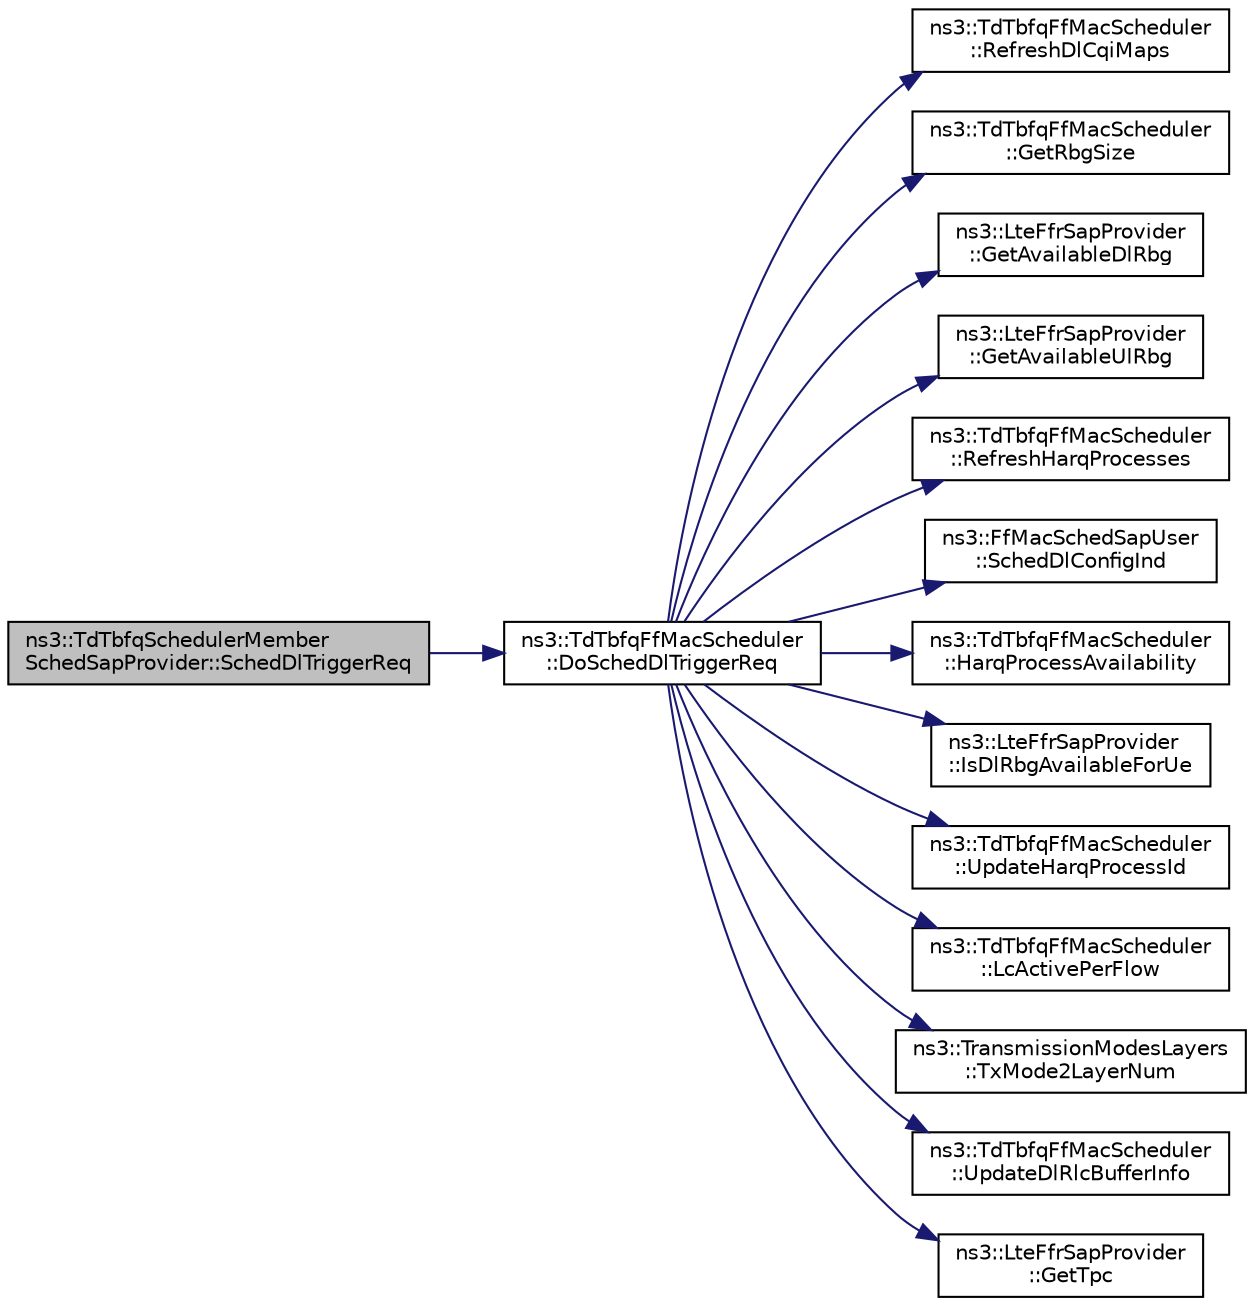 digraph "ns3::TdTbfqSchedulerMemberSchedSapProvider::SchedDlTriggerReq"
{
  edge [fontname="Helvetica",fontsize="10",labelfontname="Helvetica",labelfontsize="10"];
  node [fontname="Helvetica",fontsize="10",shape=record];
  rankdir="LR";
  Node1 [label="ns3::TdTbfqSchedulerMember\lSchedSapProvider::SchedDlTriggerReq",height=0.2,width=0.4,color="black", fillcolor="grey75", style="filled", fontcolor="black"];
  Node1 -> Node2 [color="midnightblue",fontsize="10",style="solid"];
  Node2 [label="ns3::TdTbfqFfMacScheduler\l::DoSchedDlTriggerReq",height=0.2,width=0.4,color="black", fillcolor="white", style="filled",URL="$de/d86/classns3_1_1TdTbfqFfMacScheduler.html#ad8195ea29a3aec05aa9766537e31cdf7"];
  Node2 -> Node3 [color="midnightblue",fontsize="10",style="solid"];
  Node3 [label="ns3::TdTbfqFfMacScheduler\l::RefreshDlCqiMaps",height=0.2,width=0.4,color="black", fillcolor="white", style="filled",URL="$de/d86/classns3_1_1TdTbfqFfMacScheduler.html#ae5c88a5647201a5b882922a950832104"];
  Node2 -> Node4 [color="midnightblue",fontsize="10",style="solid"];
  Node4 [label="ns3::TdTbfqFfMacScheduler\l::GetRbgSize",height=0.2,width=0.4,color="black", fillcolor="white", style="filled",URL="$de/d86/classns3_1_1TdTbfqFfMacScheduler.html#a66bac32b64401c51a50b7f554028f78e"];
  Node2 -> Node5 [color="midnightblue",fontsize="10",style="solid"];
  Node5 [label="ns3::LteFfrSapProvider\l::GetAvailableDlRbg",height=0.2,width=0.4,color="black", fillcolor="white", style="filled",URL="$d7/dab/classns3_1_1LteFfrSapProvider.html#ad60306dae43b74dc25b65f81d6587a24",tooltip="Get vector of available RBG in DL for this Cell. "];
  Node2 -> Node6 [color="midnightblue",fontsize="10",style="solid"];
  Node6 [label="ns3::LteFfrSapProvider\l::GetAvailableUlRbg",height=0.2,width=0.4,color="black", fillcolor="white", style="filled",URL="$d7/dab/classns3_1_1LteFfrSapProvider.html#aafd23b22a27ec83e03d54795c122d175",tooltip="Get vector of available RB in UL for this Cell. "];
  Node2 -> Node7 [color="midnightblue",fontsize="10",style="solid"];
  Node7 [label="ns3::TdTbfqFfMacScheduler\l::RefreshHarqProcesses",height=0.2,width=0.4,color="black", fillcolor="white", style="filled",URL="$de/d86/classns3_1_1TdTbfqFfMacScheduler.html#ae26f1cd58ab1221afdcd0fe4a1c04a11",tooltip="Refresh HARQ processes according to the timers. "];
  Node2 -> Node8 [color="midnightblue",fontsize="10",style="solid"];
  Node8 [label="ns3::FfMacSchedSapUser\l::SchedDlConfigInd",height=0.2,width=0.4,color="black", fillcolor="white", style="filled",URL="$df/d68/classns3_1_1FfMacSchedSapUser.html#a28f8484af5a32a45ee6c0e51770d83f7"];
  Node2 -> Node9 [color="midnightblue",fontsize="10",style="solid"];
  Node9 [label="ns3::TdTbfqFfMacScheduler\l::HarqProcessAvailability",height=0.2,width=0.4,color="black", fillcolor="white", style="filled",URL="$de/d86/classns3_1_1TdTbfqFfMacScheduler.html#a6df3d860dc847dfa118d87b4a3679c7e",tooltip="Return the availability of free process for the RNTI specified. "];
  Node2 -> Node10 [color="midnightblue",fontsize="10",style="solid"];
  Node10 [label="ns3::LteFfrSapProvider\l::IsDlRbgAvailableForUe",height=0.2,width=0.4,color="black", fillcolor="white", style="filled",URL="$d7/dab/classns3_1_1LteFfrSapProvider.html#a91f4de3c794d2a32fae5bcfafd88b6fa",tooltip="Check if UE can be served on i-th RB in DL. "];
  Node2 -> Node11 [color="midnightblue",fontsize="10",style="solid"];
  Node11 [label="ns3::TdTbfqFfMacScheduler\l::UpdateHarqProcessId",height=0.2,width=0.4,color="black", fillcolor="white", style="filled",URL="$de/d86/classns3_1_1TdTbfqFfMacScheduler.html#a521baa680048ecfaba2eb55dacae5600",tooltip="Update and return a new process Id for the RNTI specified. "];
  Node2 -> Node12 [color="midnightblue",fontsize="10",style="solid"];
  Node12 [label="ns3::TdTbfqFfMacScheduler\l::LcActivePerFlow",height=0.2,width=0.4,color="black", fillcolor="white", style="filled",URL="$de/d86/classns3_1_1TdTbfqFfMacScheduler.html#af59fe1b38ec5ca5d51393c9d3a99375c"];
  Node2 -> Node13 [color="midnightblue",fontsize="10",style="solid"];
  Node13 [label="ns3::TransmissionModesLayers\l::TxMode2LayerNum",height=0.2,width=0.4,color="black", fillcolor="white", style="filled",URL="$dd/d16/classns3_1_1TransmissionModesLayers.html#a31f608b7bfaa77440fe4cb85ad035329"];
  Node2 -> Node14 [color="midnightblue",fontsize="10",style="solid"];
  Node14 [label="ns3::TdTbfqFfMacScheduler\l::UpdateDlRlcBufferInfo",height=0.2,width=0.4,color="black", fillcolor="white", style="filled",URL="$de/d86/classns3_1_1TdTbfqFfMacScheduler.html#a268d99954f7c5e69294a43b82671dcf9"];
  Node2 -> Node15 [color="midnightblue",fontsize="10",style="solid"];
  Node15 [label="ns3::LteFfrSapProvider\l::GetTpc",height=0.2,width=0.4,color="black", fillcolor="white", style="filled",URL="$d7/dab/classns3_1_1LteFfrSapProvider.html#a0021d72c12fdaddd3817ef0eb5a7cd4e",tooltip="GetTpc. "];
}

